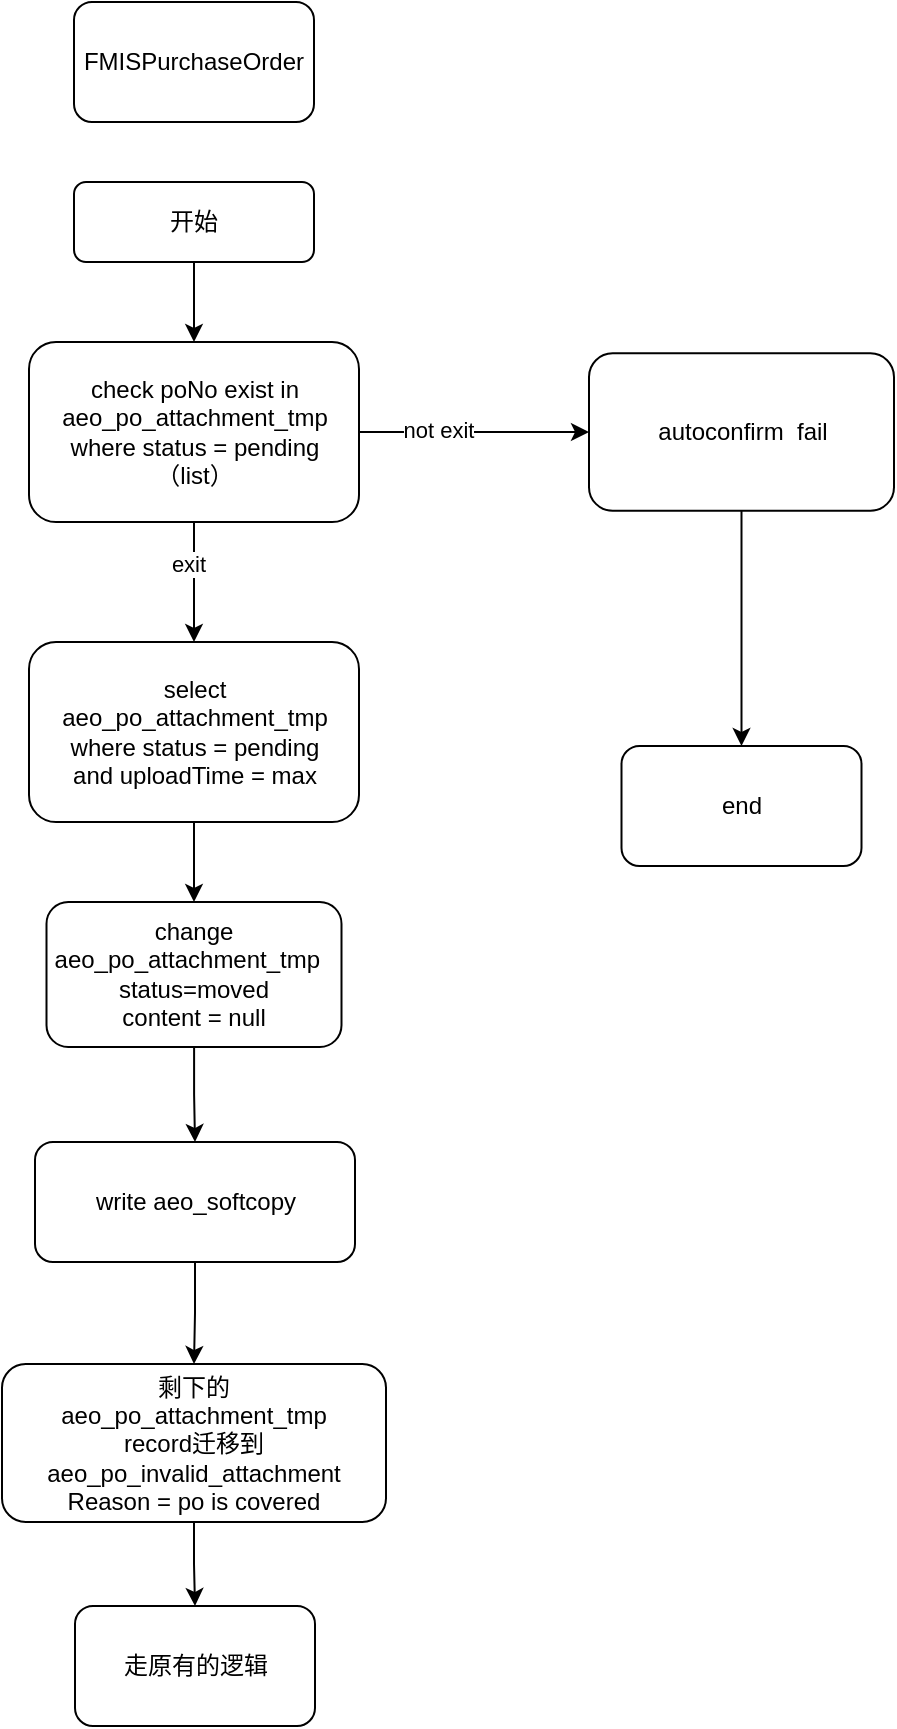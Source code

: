 <mxfile version="20.8.18" type="github">
  <diagram id="C5RBs43oDa-KdzZeNtuy" name="Page-1">
    <mxGraphModel dx="607" dy="782" grid="1" gridSize="10" guides="1" tooltips="1" connect="1" arrows="1" fold="1" page="1" pageScale="1" pageWidth="827" pageHeight="1169" math="0" shadow="0">
      <root>
        <mxCell id="WIyWlLk6GJQsqaUBKTNV-0" />
        <mxCell id="WIyWlLk6GJQsqaUBKTNV-1" parent="WIyWlLk6GJQsqaUBKTNV-0" />
        <mxCell id="ZSL9aYJ1CrrZI9BVu0jY-23" style="edgeStyle=orthogonalEdgeStyle;rounded=0;orthogonalLoop=1;jettySize=auto;html=1;exitX=0.5;exitY=1;exitDx=0;exitDy=0;entryX=0.5;entryY=0;entryDx=0;entryDy=0;" edge="1" parent="WIyWlLk6GJQsqaUBKTNV-1" source="ZSL9aYJ1CrrZI9BVu0jY-1" target="ZSL9aYJ1CrrZI9BVu0jY-7">
          <mxGeometry relative="1" as="geometry" />
        </mxCell>
        <mxCell id="ZSL9aYJ1CrrZI9BVu0jY-1" value="开始" style="rounded=1;whiteSpace=wrap;html=1;fontSize=12;glass=0;strokeWidth=1;shadow=0;" vertex="1" parent="WIyWlLk6GJQsqaUBKTNV-1">
          <mxGeometry x="1146" y="120" width="120" height="40" as="geometry" />
        </mxCell>
        <mxCell id="ZSL9aYJ1CrrZI9BVu0jY-2" value="FMISPurchaseOrder" style="rounded=1;whiteSpace=wrap;html=1;" vertex="1" parent="WIyWlLk6GJQsqaUBKTNV-1">
          <mxGeometry x="1146" y="30" width="120" height="60" as="geometry" />
        </mxCell>
        <mxCell id="ZSL9aYJ1CrrZI9BVu0jY-3" value="" style="edgeStyle=orthogonalEdgeStyle;rounded=0;orthogonalLoop=1;jettySize=auto;html=1;entryX=0;entryY=0.5;entryDx=0;entryDy=0;" edge="1" parent="WIyWlLk6GJQsqaUBKTNV-1" source="ZSL9aYJ1CrrZI9BVu0jY-7" target="ZSL9aYJ1CrrZI9BVu0jY-9">
          <mxGeometry relative="1" as="geometry">
            <mxPoint x="1377.25" y="245" as="targetPoint" />
          </mxGeometry>
        </mxCell>
        <mxCell id="ZSL9aYJ1CrrZI9BVu0jY-4" value="not exit" style="edgeLabel;html=1;align=center;verticalAlign=middle;resizable=0;points=[];" vertex="1" connectable="0" parent="ZSL9aYJ1CrrZI9BVu0jY-3">
          <mxGeometry x="-0.317" y="2" relative="1" as="geometry">
            <mxPoint y="1" as="offset" />
          </mxGeometry>
        </mxCell>
        <mxCell id="ZSL9aYJ1CrrZI9BVu0jY-5" value="" style="edgeStyle=orthogonalEdgeStyle;rounded=0;orthogonalLoop=1;jettySize=auto;html=1;entryX=0.5;entryY=0;entryDx=0;entryDy=0;" edge="1" parent="WIyWlLk6GJQsqaUBKTNV-1" source="ZSL9aYJ1CrrZI9BVu0jY-7" target="ZSL9aYJ1CrrZI9BVu0jY-16">
          <mxGeometry relative="1" as="geometry">
            <mxPoint x="1206.5" y="370" as="targetPoint" />
          </mxGeometry>
        </mxCell>
        <mxCell id="ZSL9aYJ1CrrZI9BVu0jY-6" value="exit" style="edgeLabel;html=1;align=center;verticalAlign=middle;resizable=0;points=[];" vertex="1" connectable="0" parent="ZSL9aYJ1CrrZI9BVu0jY-5">
          <mxGeometry x="-0.294" y="-2" relative="1" as="geometry">
            <mxPoint x="-1" as="offset" />
          </mxGeometry>
        </mxCell>
        <mxCell id="ZSL9aYJ1CrrZI9BVu0jY-7" value="&lt;div&gt;check poNo exist in aeo_po_attachment_tmp&lt;/div&gt;&lt;div&gt;where status = pending&lt;/div&gt;&lt;div&gt;（list）&lt;br&gt;&lt;/div&gt;" style="rounded=1;whiteSpace=wrap;html=1;" vertex="1" parent="WIyWlLk6GJQsqaUBKTNV-1">
          <mxGeometry x="1123.5" y="200" width="165" height="90" as="geometry" />
        </mxCell>
        <mxCell id="ZSL9aYJ1CrrZI9BVu0jY-22" style="edgeStyle=orthogonalEdgeStyle;rounded=0;orthogonalLoop=1;jettySize=auto;html=1;exitX=0.5;exitY=1;exitDx=0;exitDy=0;entryX=0.5;entryY=0;entryDx=0;entryDy=0;" edge="1" parent="WIyWlLk6GJQsqaUBKTNV-1" source="ZSL9aYJ1CrrZI9BVu0jY-9" target="ZSL9aYJ1CrrZI9BVu0jY-14">
          <mxGeometry relative="1" as="geometry" />
        </mxCell>
        <mxCell id="ZSL9aYJ1CrrZI9BVu0jY-9" value="autoconfirm&amp;nbsp; fail" style="whiteSpace=wrap;html=1;rounded=1;" vertex="1" parent="WIyWlLk6GJQsqaUBKTNV-1">
          <mxGeometry x="1403.5" y="205.63" width="152.5" height="78.75" as="geometry" />
        </mxCell>
        <mxCell id="ZSL9aYJ1CrrZI9BVu0jY-10" value="" style="edgeStyle=orthogonalEdgeStyle;rounded=0;orthogonalLoop=1;jettySize=auto;html=1;" edge="1" parent="WIyWlLk6GJQsqaUBKTNV-1" source="ZSL9aYJ1CrrZI9BVu0jY-11" target="ZSL9aYJ1CrrZI9BVu0jY-13">
          <mxGeometry relative="1" as="geometry" />
        </mxCell>
        <mxCell id="ZSL9aYJ1CrrZI9BVu0jY-11" value="&lt;div&gt;change aeo_po_attachment_tmp&amp;nbsp;&amp;nbsp; status=moved&lt;/div&gt;&lt;div&gt;content = null&lt;br&gt;&lt;/div&gt;" style="whiteSpace=wrap;html=1;rounded=1;" vertex="1" parent="WIyWlLk6GJQsqaUBKTNV-1">
          <mxGeometry x="1132.25" y="480" width="147.5" height="72.5" as="geometry" />
        </mxCell>
        <mxCell id="ZSL9aYJ1CrrZI9BVu0jY-12" value="" style="edgeStyle=orthogonalEdgeStyle;rounded=0;orthogonalLoop=1;jettySize=auto;html=1;" edge="1" parent="WIyWlLk6GJQsqaUBKTNV-1" source="ZSL9aYJ1CrrZI9BVu0jY-13" target="ZSL9aYJ1CrrZI9BVu0jY-17">
          <mxGeometry relative="1" as="geometry" />
        </mxCell>
        <mxCell id="ZSL9aYJ1CrrZI9BVu0jY-13" value="write aeo_softcopy" style="rounded=1;whiteSpace=wrap;html=1;" vertex="1" parent="WIyWlLk6GJQsqaUBKTNV-1">
          <mxGeometry x="1126.5" y="600" width="160" height="60" as="geometry" />
        </mxCell>
        <mxCell id="ZSL9aYJ1CrrZI9BVu0jY-14" value="end" style="rounded=1;whiteSpace=wrap;html=1;" vertex="1" parent="WIyWlLk6GJQsqaUBKTNV-1">
          <mxGeometry x="1419.75" y="402" width="120" height="60" as="geometry" />
        </mxCell>
        <mxCell id="ZSL9aYJ1CrrZI9BVu0jY-15" style="edgeStyle=orthogonalEdgeStyle;rounded=0;orthogonalLoop=1;jettySize=auto;html=1;exitX=0.5;exitY=1;exitDx=0;exitDy=0;entryX=0.5;entryY=0;entryDx=0;entryDy=0;" edge="1" parent="WIyWlLk6GJQsqaUBKTNV-1" source="ZSL9aYJ1CrrZI9BVu0jY-16" target="ZSL9aYJ1CrrZI9BVu0jY-11">
          <mxGeometry relative="1" as="geometry" />
        </mxCell>
        <mxCell id="ZSL9aYJ1CrrZI9BVu0jY-16" value="&lt;div&gt;select aeo_po_attachment_tmp&lt;/div&gt;&lt;div&gt;where status = pending&lt;/div&gt;&lt;div&gt;and uploadTime = max&lt;br&gt;&lt;/div&gt;" style="rounded=1;whiteSpace=wrap;html=1;" vertex="1" parent="WIyWlLk6GJQsqaUBKTNV-1">
          <mxGeometry x="1123.5" y="350" width="165" height="90" as="geometry" />
        </mxCell>
        <mxCell id="ZSL9aYJ1CrrZI9BVu0jY-21" value="" style="edgeStyle=orthogonalEdgeStyle;rounded=0;orthogonalLoop=1;jettySize=auto;html=1;" edge="1" parent="WIyWlLk6GJQsqaUBKTNV-1" source="ZSL9aYJ1CrrZI9BVu0jY-17" target="ZSL9aYJ1CrrZI9BVu0jY-20">
          <mxGeometry relative="1" as="geometry" />
        </mxCell>
        <mxCell id="ZSL9aYJ1CrrZI9BVu0jY-17" value="&lt;div&gt;剩下的&lt;/div&gt;&lt;div&gt;aeo_po_attachment_tmp&lt;/div&gt;&lt;div&gt;record迁移到aeo_po_invalid_attachment&lt;br&gt;Reason = &lt;span class=&quot;HwtZe&quot; lang=&quot;en&quot;&gt;&lt;span class=&quot;jCAhz ChMk0b&quot;&gt;&lt;span class=&quot;ryNqvb&quot;&gt;po is covered&lt;/span&gt;&lt;/span&gt;&lt;/span&gt;&lt;/div&gt;" style="whiteSpace=wrap;html=1;rounded=1;" vertex="1" parent="WIyWlLk6GJQsqaUBKTNV-1">
          <mxGeometry x="1110" y="711" width="192" height="79" as="geometry" />
        </mxCell>
        <mxCell id="ZSL9aYJ1CrrZI9BVu0jY-20" value="走原有的逻辑" style="whiteSpace=wrap;html=1;rounded=1;" vertex="1" parent="WIyWlLk6GJQsqaUBKTNV-1">
          <mxGeometry x="1146.5" y="832" width="120" height="60" as="geometry" />
        </mxCell>
      </root>
    </mxGraphModel>
  </diagram>
</mxfile>
